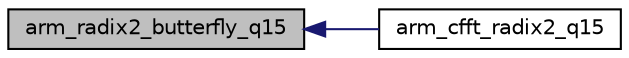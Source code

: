 digraph "arm_radix2_butterfly_q15"
{
  edge [fontname="Helvetica",fontsize="10",labelfontname="Helvetica",labelfontsize="10"];
  node [fontname="Helvetica",fontsize="10",shape=record];
  rankdir="LR";
  Node7 [label="arm_radix2_butterfly_q15",height=0.2,width=0.4,color="black", fillcolor="grey75", style="filled", fontcolor="black"];
  Node7 -> Node8 [dir="back",color="midnightblue",fontsize="10",style="solid",fontname="Helvetica"];
  Node8 [label="arm_cfft_radix2_q15",height=0.2,width=0.4,color="black", fillcolor="white", style="filled",URL="$group___complex_f_f_t.html#ga55b424341dc3efd3fa0bcaaff4bdbf40",tooltip="Processing function for the fixed-point CFFT/CIFFT. "];
}
